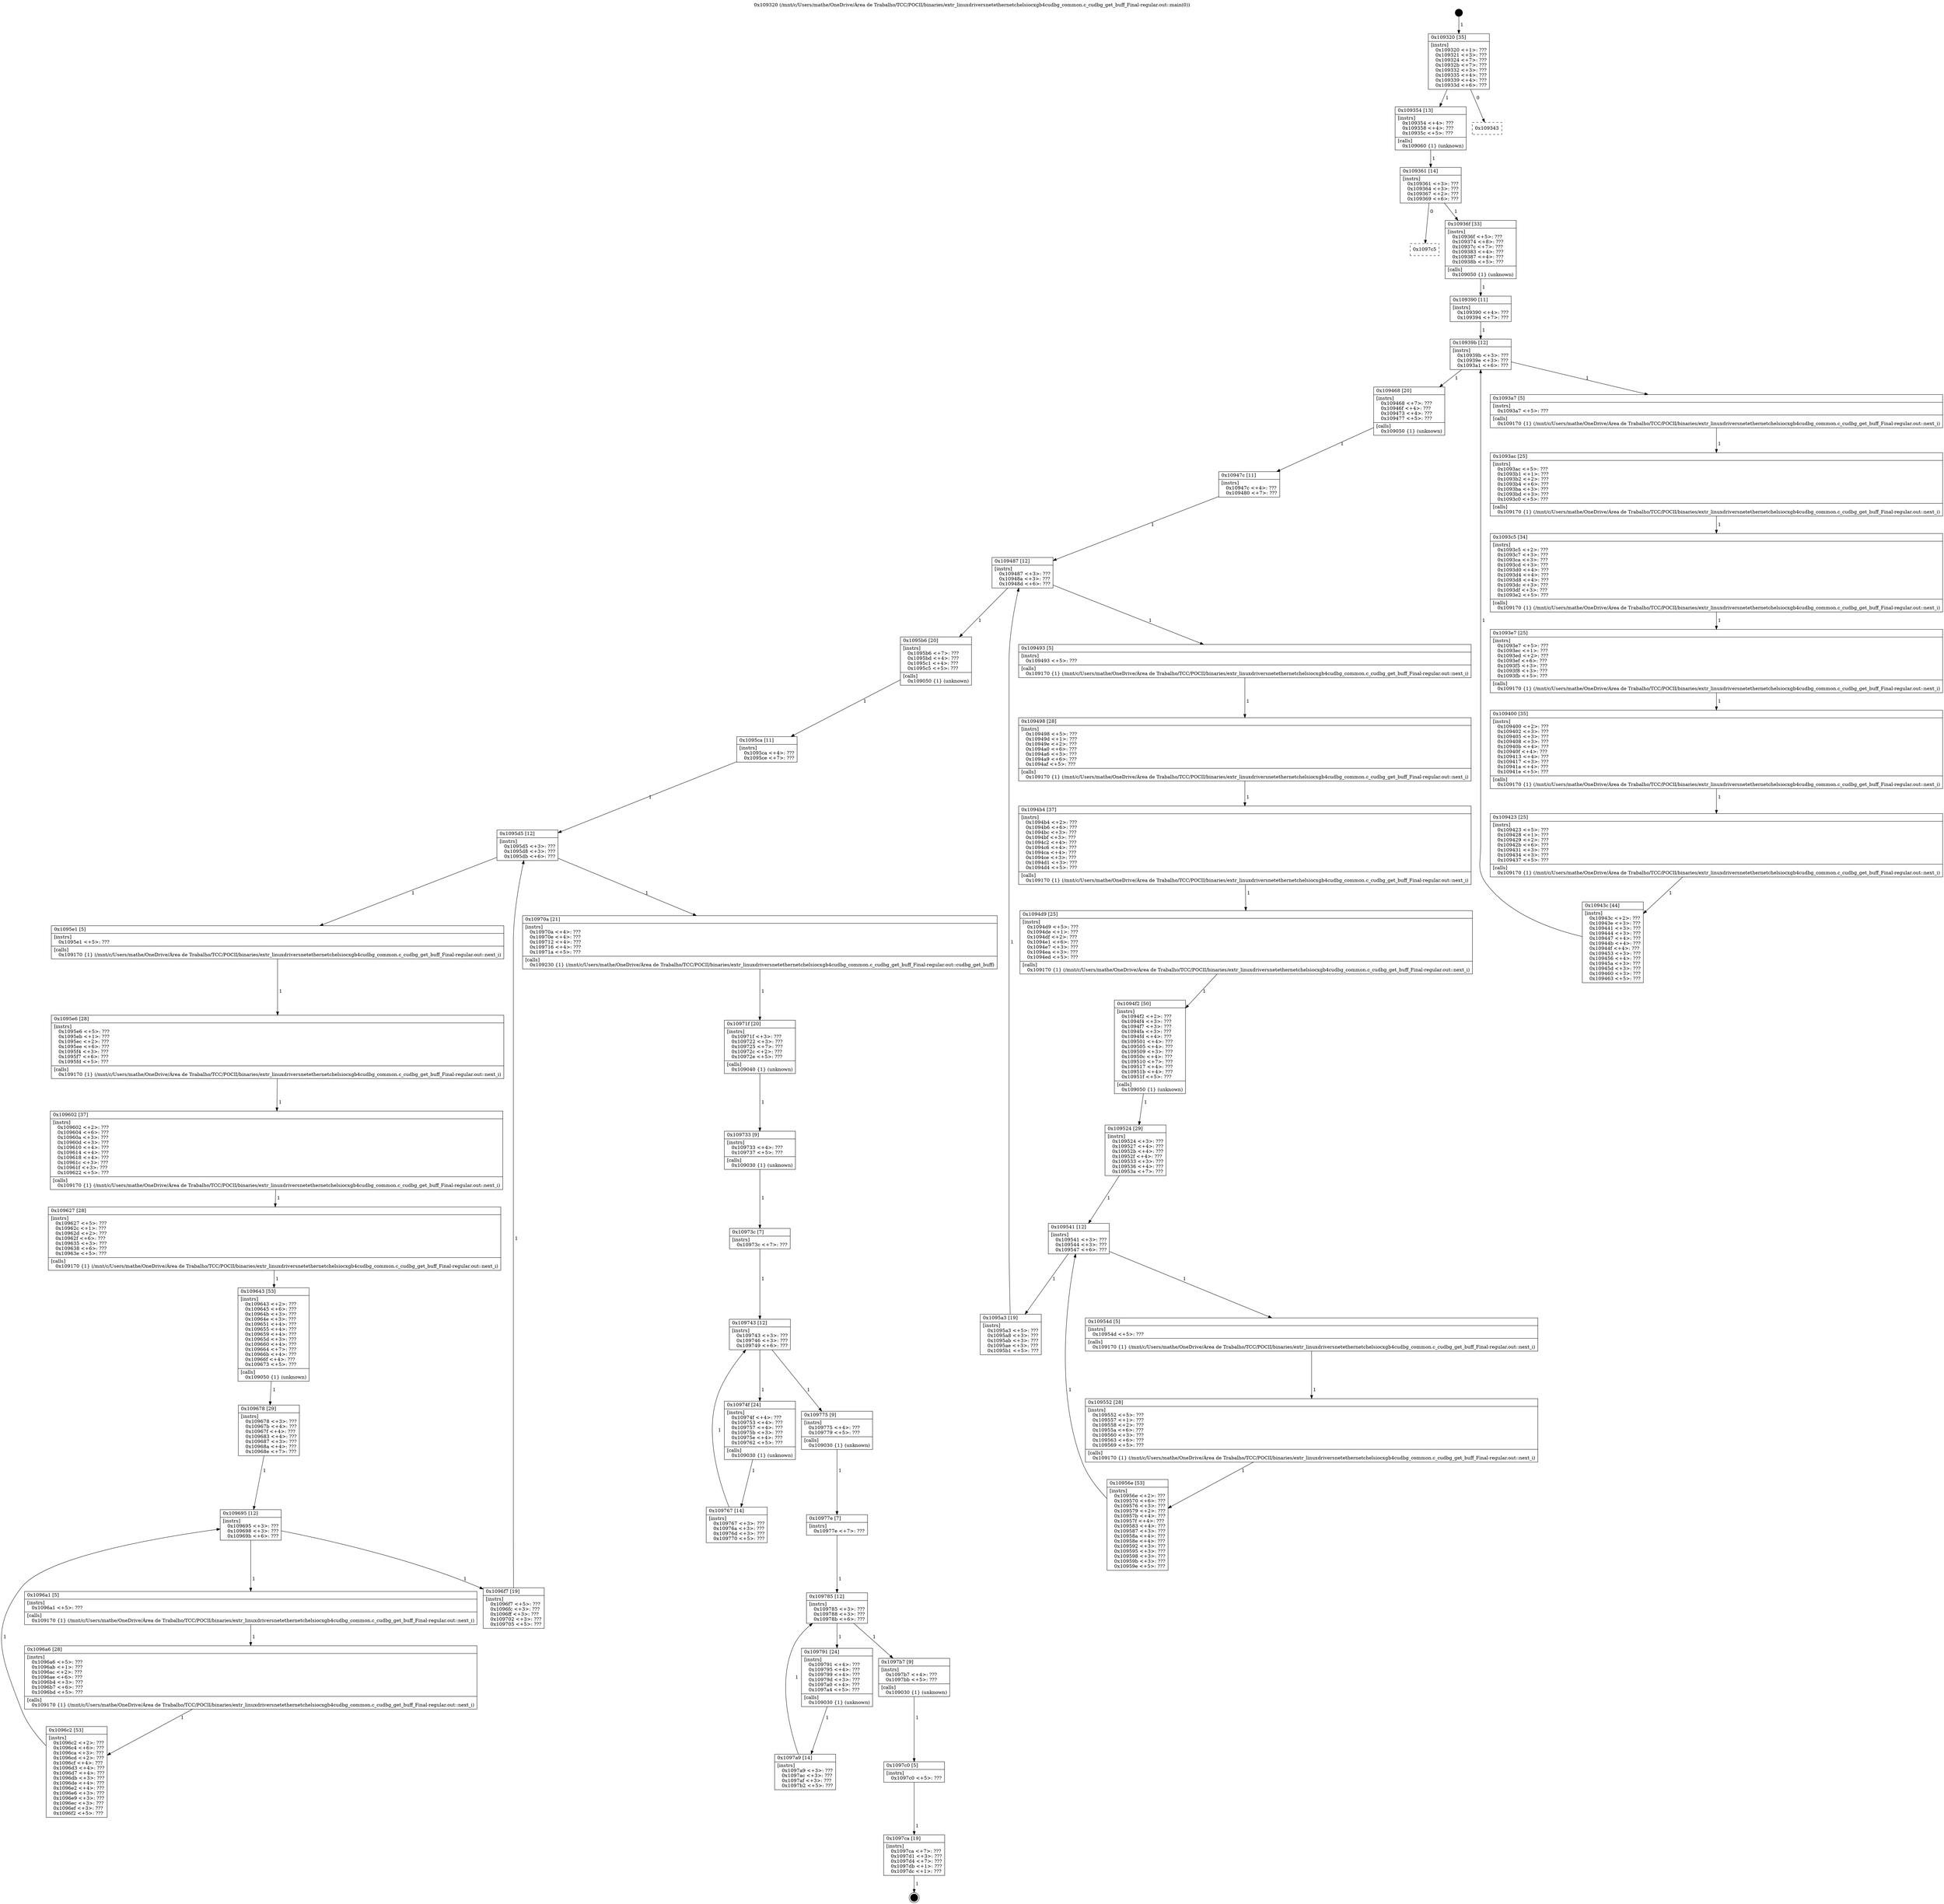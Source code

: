 digraph "0x109320" {
  label = "0x109320 (/mnt/c/Users/mathe/OneDrive/Área de Trabalho/TCC/POCII/binaries/extr_linuxdriversnetethernetchelsiocxgb4cudbg_common.c_cudbg_get_buff_Final-regular.out::main(0))"
  labelloc = "t"
  node[shape=record]

  Entry [label="",width=0.3,height=0.3,shape=circle,fillcolor=black,style=filled]
  "0x109320" [label="{
     0x109320 [35]\l
     | [instrs]\l
     &nbsp;&nbsp;0x109320 \<+1\>: ???\l
     &nbsp;&nbsp;0x109321 \<+3\>: ???\l
     &nbsp;&nbsp;0x109324 \<+7\>: ???\l
     &nbsp;&nbsp;0x10932b \<+7\>: ???\l
     &nbsp;&nbsp;0x109332 \<+3\>: ???\l
     &nbsp;&nbsp;0x109335 \<+4\>: ???\l
     &nbsp;&nbsp;0x109339 \<+4\>: ???\l
     &nbsp;&nbsp;0x10933d \<+6\>: ???\l
  }"]
  "0x109354" [label="{
     0x109354 [13]\l
     | [instrs]\l
     &nbsp;&nbsp;0x109354 \<+4\>: ???\l
     &nbsp;&nbsp;0x109358 \<+4\>: ???\l
     &nbsp;&nbsp;0x10935c \<+5\>: ???\l
     | [calls]\l
     &nbsp;&nbsp;0x109060 \{1\} (unknown)\l
  }"]
  "0x109343" [label="{
     0x109343\l
  }", style=dashed]
  "0x109361" [label="{
     0x109361 [14]\l
     | [instrs]\l
     &nbsp;&nbsp;0x109361 \<+3\>: ???\l
     &nbsp;&nbsp;0x109364 \<+3\>: ???\l
     &nbsp;&nbsp;0x109367 \<+2\>: ???\l
     &nbsp;&nbsp;0x109369 \<+6\>: ???\l
  }"]
  "0x1097c5" [label="{
     0x1097c5\l
  }", style=dashed]
  "0x10936f" [label="{
     0x10936f [33]\l
     | [instrs]\l
     &nbsp;&nbsp;0x10936f \<+5\>: ???\l
     &nbsp;&nbsp;0x109374 \<+8\>: ???\l
     &nbsp;&nbsp;0x10937c \<+7\>: ???\l
     &nbsp;&nbsp;0x109383 \<+4\>: ???\l
     &nbsp;&nbsp;0x109387 \<+4\>: ???\l
     &nbsp;&nbsp;0x10938b \<+5\>: ???\l
     | [calls]\l
     &nbsp;&nbsp;0x109050 \{1\} (unknown)\l
  }"]
  Exit [label="",width=0.3,height=0.3,shape=circle,fillcolor=black,style=filled,peripheries=2]
  "0x10939b" [label="{
     0x10939b [12]\l
     | [instrs]\l
     &nbsp;&nbsp;0x10939b \<+3\>: ???\l
     &nbsp;&nbsp;0x10939e \<+3\>: ???\l
     &nbsp;&nbsp;0x1093a1 \<+6\>: ???\l
  }"]
  "0x109468" [label="{
     0x109468 [20]\l
     | [instrs]\l
     &nbsp;&nbsp;0x109468 \<+7\>: ???\l
     &nbsp;&nbsp;0x10946f \<+4\>: ???\l
     &nbsp;&nbsp;0x109473 \<+4\>: ???\l
     &nbsp;&nbsp;0x109477 \<+5\>: ???\l
     | [calls]\l
     &nbsp;&nbsp;0x109050 \{1\} (unknown)\l
  }"]
  "0x1093a7" [label="{
     0x1093a7 [5]\l
     | [instrs]\l
     &nbsp;&nbsp;0x1093a7 \<+5\>: ???\l
     | [calls]\l
     &nbsp;&nbsp;0x109170 \{1\} (/mnt/c/Users/mathe/OneDrive/Área de Trabalho/TCC/POCII/binaries/extr_linuxdriversnetethernetchelsiocxgb4cudbg_common.c_cudbg_get_buff_Final-regular.out::next_i)\l
  }"]
  "0x1093ac" [label="{
     0x1093ac [25]\l
     | [instrs]\l
     &nbsp;&nbsp;0x1093ac \<+5\>: ???\l
     &nbsp;&nbsp;0x1093b1 \<+1\>: ???\l
     &nbsp;&nbsp;0x1093b2 \<+2\>: ???\l
     &nbsp;&nbsp;0x1093b4 \<+6\>: ???\l
     &nbsp;&nbsp;0x1093ba \<+3\>: ???\l
     &nbsp;&nbsp;0x1093bd \<+3\>: ???\l
     &nbsp;&nbsp;0x1093c0 \<+5\>: ???\l
     | [calls]\l
     &nbsp;&nbsp;0x109170 \{1\} (/mnt/c/Users/mathe/OneDrive/Área de Trabalho/TCC/POCII/binaries/extr_linuxdriversnetethernetchelsiocxgb4cudbg_common.c_cudbg_get_buff_Final-regular.out::next_i)\l
  }"]
  "0x1093c5" [label="{
     0x1093c5 [34]\l
     | [instrs]\l
     &nbsp;&nbsp;0x1093c5 \<+2\>: ???\l
     &nbsp;&nbsp;0x1093c7 \<+3\>: ???\l
     &nbsp;&nbsp;0x1093ca \<+3\>: ???\l
     &nbsp;&nbsp;0x1093cd \<+3\>: ???\l
     &nbsp;&nbsp;0x1093d0 \<+4\>: ???\l
     &nbsp;&nbsp;0x1093d4 \<+4\>: ???\l
     &nbsp;&nbsp;0x1093d8 \<+4\>: ???\l
     &nbsp;&nbsp;0x1093dc \<+3\>: ???\l
     &nbsp;&nbsp;0x1093df \<+3\>: ???\l
     &nbsp;&nbsp;0x1093e2 \<+5\>: ???\l
     | [calls]\l
     &nbsp;&nbsp;0x109170 \{1\} (/mnt/c/Users/mathe/OneDrive/Área de Trabalho/TCC/POCII/binaries/extr_linuxdriversnetethernetchelsiocxgb4cudbg_common.c_cudbg_get_buff_Final-regular.out::next_i)\l
  }"]
  "0x1093e7" [label="{
     0x1093e7 [25]\l
     | [instrs]\l
     &nbsp;&nbsp;0x1093e7 \<+5\>: ???\l
     &nbsp;&nbsp;0x1093ec \<+1\>: ???\l
     &nbsp;&nbsp;0x1093ed \<+2\>: ???\l
     &nbsp;&nbsp;0x1093ef \<+6\>: ???\l
     &nbsp;&nbsp;0x1093f5 \<+3\>: ???\l
     &nbsp;&nbsp;0x1093f8 \<+3\>: ???\l
     &nbsp;&nbsp;0x1093fb \<+5\>: ???\l
     | [calls]\l
     &nbsp;&nbsp;0x109170 \{1\} (/mnt/c/Users/mathe/OneDrive/Área de Trabalho/TCC/POCII/binaries/extr_linuxdriversnetethernetchelsiocxgb4cudbg_common.c_cudbg_get_buff_Final-regular.out::next_i)\l
  }"]
  "0x109400" [label="{
     0x109400 [35]\l
     | [instrs]\l
     &nbsp;&nbsp;0x109400 \<+2\>: ???\l
     &nbsp;&nbsp;0x109402 \<+3\>: ???\l
     &nbsp;&nbsp;0x109405 \<+3\>: ???\l
     &nbsp;&nbsp;0x109408 \<+3\>: ???\l
     &nbsp;&nbsp;0x10940b \<+4\>: ???\l
     &nbsp;&nbsp;0x10940f \<+4\>: ???\l
     &nbsp;&nbsp;0x109413 \<+4\>: ???\l
     &nbsp;&nbsp;0x109417 \<+3\>: ???\l
     &nbsp;&nbsp;0x10941a \<+4\>: ???\l
     &nbsp;&nbsp;0x10941e \<+5\>: ???\l
     | [calls]\l
     &nbsp;&nbsp;0x109170 \{1\} (/mnt/c/Users/mathe/OneDrive/Área de Trabalho/TCC/POCII/binaries/extr_linuxdriversnetethernetchelsiocxgb4cudbg_common.c_cudbg_get_buff_Final-regular.out::next_i)\l
  }"]
  "0x109423" [label="{
     0x109423 [25]\l
     | [instrs]\l
     &nbsp;&nbsp;0x109423 \<+5\>: ???\l
     &nbsp;&nbsp;0x109428 \<+1\>: ???\l
     &nbsp;&nbsp;0x109429 \<+2\>: ???\l
     &nbsp;&nbsp;0x10942b \<+6\>: ???\l
     &nbsp;&nbsp;0x109431 \<+3\>: ???\l
     &nbsp;&nbsp;0x109434 \<+3\>: ???\l
     &nbsp;&nbsp;0x109437 \<+5\>: ???\l
     | [calls]\l
     &nbsp;&nbsp;0x109170 \{1\} (/mnt/c/Users/mathe/OneDrive/Área de Trabalho/TCC/POCII/binaries/extr_linuxdriversnetethernetchelsiocxgb4cudbg_common.c_cudbg_get_buff_Final-regular.out::next_i)\l
  }"]
  "0x10943c" [label="{
     0x10943c [44]\l
     | [instrs]\l
     &nbsp;&nbsp;0x10943c \<+2\>: ???\l
     &nbsp;&nbsp;0x10943e \<+3\>: ???\l
     &nbsp;&nbsp;0x109441 \<+3\>: ???\l
     &nbsp;&nbsp;0x109444 \<+3\>: ???\l
     &nbsp;&nbsp;0x109447 \<+4\>: ???\l
     &nbsp;&nbsp;0x10944b \<+4\>: ???\l
     &nbsp;&nbsp;0x10944f \<+4\>: ???\l
     &nbsp;&nbsp;0x109453 \<+3\>: ???\l
     &nbsp;&nbsp;0x109456 \<+4\>: ???\l
     &nbsp;&nbsp;0x10945a \<+3\>: ???\l
     &nbsp;&nbsp;0x10945d \<+3\>: ???\l
     &nbsp;&nbsp;0x109460 \<+3\>: ???\l
     &nbsp;&nbsp;0x109463 \<+5\>: ???\l
  }"]
  "0x109390" [label="{
     0x109390 [11]\l
     | [instrs]\l
     &nbsp;&nbsp;0x109390 \<+4\>: ???\l
     &nbsp;&nbsp;0x109394 \<+7\>: ???\l
  }"]
  "0x109487" [label="{
     0x109487 [12]\l
     | [instrs]\l
     &nbsp;&nbsp;0x109487 \<+3\>: ???\l
     &nbsp;&nbsp;0x10948a \<+3\>: ???\l
     &nbsp;&nbsp;0x10948d \<+6\>: ???\l
  }"]
  "0x1095b6" [label="{
     0x1095b6 [20]\l
     | [instrs]\l
     &nbsp;&nbsp;0x1095b6 \<+7\>: ???\l
     &nbsp;&nbsp;0x1095bd \<+4\>: ???\l
     &nbsp;&nbsp;0x1095c1 \<+4\>: ???\l
     &nbsp;&nbsp;0x1095c5 \<+5\>: ???\l
     | [calls]\l
     &nbsp;&nbsp;0x109050 \{1\} (unknown)\l
  }"]
  "0x109493" [label="{
     0x109493 [5]\l
     | [instrs]\l
     &nbsp;&nbsp;0x109493 \<+5\>: ???\l
     | [calls]\l
     &nbsp;&nbsp;0x109170 \{1\} (/mnt/c/Users/mathe/OneDrive/Área de Trabalho/TCC/POCII/binaries/extr_linuxdriversnetethernetchelsiocxgb4cudbg_common.c_cudbg_get_buff_Final-regular.out::next_i)\l
  }"]
  "0x109498" [label="{
     0x109498 [28]\l
     | [instrs]\l
     &nbsp;&nbsp;0x109498 \<+5\>: ???\l
     &nbsp;&nbsp;0x10949d \<+1\>: ???\l
     &nbsp;&nbsp;0x10949e \<+2\>: ???\l
     &nbsp;&nbsp;0x1094a0 \<+6\>: ???\l
     &nbsp;&nbsp;0x1094a6 \<+3\>: ???\l
     &nbsp;&nbsp;0x1094a9 \<+6\>: ???\l
     &nbsp;&nbsp;0x1094af \<+5\>: ???\l
     | [calls]\l
     &nbsp;&nbsp;0x109170 \{1\} (/mnt/c/Users/mathe/OneDrive/Área de Trabalho/TCC/POCII/binaries/extr_linuxdriversnetethernetchelsiocxgb4cudbg_common.c_cudbg_get_buff_Final-regular.out::next_i)\l
  }"]
  "0x1094b4" [label="{
     0x1094b4 [37]\l
     | [instrs]\l
     &nbsp;&nbsp;0x1094b4 \<+2\>: ???\l
     &nbsp;&nbsp;0x1094b6 \<+6\>: ???\l
     &nbsp;&nbsp;0x1094bc \<+3\>: ???\l
     &nbsp;&nbsp;0x1094bf \<+3\>: ???\l
     &nbsp;&nbsp;0x1094c2 \<+4\>: ???\l
     &nbsp;&nbsp;0x1094c6 \<+4\>: ???\l
     &nbsp;&nbsp;0x1094ca \<+4\>: ???\l
     &nbsp;&nbsp;0x1094ce \<+3\>: ???\l
     &nbsp;&nbsp;0x1094d1 \<+3\>: ???\l
     &nbsp;&nbsp;0x1094d4 \<+5\>: ???\l
     | [calls]\l
     &nbsp;&nbsp;0x109170 \{1\} (/mnt/c/Users/mathe/OneDrive/Área de Trabalho/TCC/POCII/binaries/extr_linuxdriversnetethernetchelsiocxgb4cudbg_common.c_cudbg_get_buff_Final-regular.out::next_i)\l
  }"]
  "0x1094d9" [label="{
     0x1094d9 [25]\l
     | [instrs]\l
     &nbsp;&nbsp;0x1094d9 \<+5\>: ???\l
     &nbsp;&nbsp;0x1094de \<+1\>: ???\l
     &nbsp;&nbsp;0x1094df \<+2\>: ???\l
     &nbsp;&nbsp;0x1094e1 \<+6\>: ???\l
     &nbsp;&nbsp;0x1094e7 \<+3\>: ???\l
     &nbsp;&nbsp;0x1094ea \<+3\>: ???\l
     &nbsp;&nbsp;0x1094ed \<+5\>: ???\l
     | [calls]\l
     &nbsp;&nbsp;0x109170 \{1\} (/mnt/c/Users/mathe/OneDrive/Área de Trabalho/TCC/POCII/binaries/extr_linuxdriversnetethernetchelsiocxgb4cudbg_common.c_cudbg_get_buff_Final-regular.out::next_i)\l
  }"]
  "0x1094f2" [label="{
     0x1094f2 [50]\l
     | [instrs]\l
     &nbsp;&nbsp;0x1094f2 \<+2\>: ???\l
     &nbsp;&nbsp;0x1094f4 \<+3\>: ???\l
     &nbsp;&nbsp;0x1094f7 \<+3\>: ???\l
     &nbsp;&nbsp;0x1094fa \<+3\>: ???\l
     &nbsp;&nbsp;0x1094fd \<+4\>: ???\l
     &nbsp;&nbsp;0x109501 \<+4\>: ???\l
     &nbsp;&nbsp;0x109505 \<+4\>: ???\l
     &nbsp;&nbsp;0x109509 \<+3\>: ???\l
     &nbsp;&nbsp;0x10950c \<+4\>: ???\l
     &nbsp;&nbsp;0x109510 \<+7\>: ???\l
     &nbsp;&nbsp;0x109517 \<+4\>: ???\l
     &nbsp;&nbsp;0x10951b \<+4\>: ???\l
     &nbsp;&nbsp;0x10951f \<+5\>: ???\l
     | [calls]\l
     &nbsp;&nbsp;0x109050 \{1\} (unknown)\l
  }"]
  "0x109541" [label="{
     0x109541 [12]\l
     | [instrs]\l
     &nbsp;&nbsp;0x109541 \<+3\>: ???\l
     &nbsp;&nbsp;0x109544 \<+3\>: ???\l
     &nbsp;&nbsp;0x109547 \<+6\>: ???\l
  }"]
  "0x1095a3" [label="{
     0x1095a3 [19]\l
     | [instrs]\l
     &nbsp;&nbsp;0x1095a3 \<+5\>: ???\l
     &nbsp;&nbsp;0x1095a8 \<+3\>: ???\l
     &nbsp;&nbsp;0x1095ab \<+3\>: ???\l
     &nbsp;&nbsp;0x1095ae \<+3\>: ???\l
     &nbsp;&nbsp;0x1095b1 \<+5\>: ???\l
  }"]
  "0x10954d" [label="{
     0x10954d [5]\l
     | [instrs]\l
     &nbsp;&nbsp;0x10954d \<+5\>: ???\l
     | [calls]\l
     &nbsp;&nbsp;0x109170 \{1\} (/mnt/c/Users/mathe/OneDrive/Área de Trabalho/TCC/POCII/binaries/extr_linuxdriversnetethernetchelsiocxgb4cudbg_common.c_cudbg_get_buff_Final-regular.out::next_i)\l
  }"]
  "0x109552" [label="{
     0x109552 [28]\l
     | [instrs]\l
     &nbsp;&nbsp;0x109552 \<+5\>: ???\l
     &nbsp;&nbsp;0x109557 \<+1\>: ???\l
     &nbsp;&nbsp;0x109558 \<+2\>: ???\l
     &nbsp;&nbsp;0x10955a \<+6\>: ???\l
     &nbsp;&nbsp;0x109560 \<+3\>: ???\l
     &nbsp;&nbsp;0x109563 \<+6\>: ???\l
     &nbsp;&nbsp;0x109569 \<+5\>: ???\l
     | [calls]\l
     &nbsp;&nbsp;0x109170 \{1\} (/mnt/c/Users/mathe/OneDrive/Área de Trabalho/TCC/POCII/binaries/extr_linuxdriversnetethernetchelsiocxgb4cudbg_common.c_cudbg_get_buff_Final-regular.out::next_i)\l
  }"]
  "0x10956e" [label="{
     0x10956e [53]\l
     | [instrs]\l
     &nbsp;&nbsp;0x10956e \<+2\>: ???\l
     &nbsp;&nbsp;0x109570 \<+6\>: ???\l
     &nbsp;&nbsp;0x109576 \<+3\>: ???\l
     &nbsp;&nbsp;0x109579 \<+2\>: ???\l
     &nbsp;&nbsp;0x10957b \<+4\>: ???\l
     &nbsp;&nbsp;0x10957f \<+4\>: ???\l
     &nbsp;&nbsp;0x109583 \<+4\>: ???\l
     &nbsp;&nbsp;0x109587 \<+3\>: ???\l
     &nbsp;&nbsp;0x10958a \<+4\>: ???\l
     &nbsp;&nbsp;0x10958e \<+4\>: ???\l
     &nbsp;&nbsp;0x109592 \<+3\>: ???\l
     &nbsp;&nbsp;0x109595 \<+3\>: ???\l
     &nbsp;&nbsp;0x109598 \<+3\>: ???\l
     &nbsp;&nbsp;0x10959b \<+3\>: ???\l
     &nbsp;&nbsp;0x10959e \<+5\>: ???\l
  }"]
  "0x109524" [label="{
     0x109524 [29]\l
     | [instrs]\l
     &nbsp;&nbsp;0x109524 \<+3\>: ???\l
     &nbsp;&nbsp;0x109527 \<+4\>: ???\l
     &nbsp;&nbsp;0x10952b \<+4\>: ???\l
     &nbsp;&nbsp;0x10952f \<+4\>: ???\l
     &nbsp;&nbsp;0x109533 \<+3\>: ???\l
     &nbsp;&nbsp;0x109536 \<+4\>: ???\l
     &nbsp;&nbsp;0x10953a \<+7\>: ???\l
  }"]
  "0x1097ca" [label="{
     0x1097ca [19]\l
     | [instrs]\l
     &nbsp;&nbsp;0x1097ca \<+7\>: ???\l
     &nbsp;&nbsp;0x1097d1 \<+3\>: ???\l
     &nbsp;&nbsp;0x1097d4 \<+7\>: ???\l
     &nbsp;&nbsp;0x1097db \<+1\>: ???\l
     &nbsp;&nbsp;0x1097dc \<+1\>: ???\l
  }"]
  "0x10947c" [label="{
     0x10947c [11]\l
     | [instrs]\l
     &nbsp;&nbsp;0x10947c \<+4\>: ???\l
     &nbsp;&nbsp;0x109480 \<+7\>: ???\l
  }"]
  "0x1095d5" [label="{
     0x1095d5 [12]\l
     | [instrs]\l
     &nbsp;&nbsp;0x1095d5 \<+3\>: ???\l
     &nbsp;&nbsp;0x1095d8 \<+3\>: ???\l
     &nbsp;&nbsp;0x1095db \<+6\>: ???\l
  }"]
  "0x10970a" [label="{
     0x10970a [21]\l
     | [instrs]\l
     &nbsp;&nbsp;0x10970a \<+4\>: ???\l
     &nbsp;&nbsp;0x10970e \<+4\>: ???\l
     &nbsp;&nbsp;0x109712 \<+4\>: ???\l
     &nbsp;&nbsp;0x109716 \<+4\>: ???\l
     &nbsp;&nbsp;0x10971a \<+5\>: ???\l
     | [calls]\l
     &nbsp;&nbsp;0x109230 \{1\} (/mnt/c/Users/mathe/OneDrive/Área de Trabalho/TCC/POCII/binaries/extr_linuxdriversnetethernetchelsiocxgb4cudbg_common.c_cudbg_get_buff_Final-regular.out::cudbg_get_buff)\l
  }"]
  "0x1095e1" [label="{
     0x1095e1 [5]\l
     | [instrs]\l
     &nbsp;&nbsp;0x1095e1 \<+5\>: ???\l
     | [calls]\l
     &nbsp;&nbsp;0x109170 \{1\} (/mnt/c/Users/mathe/OneDrive/Área de Trabalho/TCC/POCII/binaries/extr_linuxdriversnetethernetchelsiocxgb4cudbg_common.c_cudbg_get_buff_Final-regular.out::next_i)\l
  }"]
  "0x1095e6" [label="{
     0x1095e6 [28]\l
     | [instrs]\l
     &nbsp;&nbsp;0x1095e6 \<+5\>: ???\l
     &nbsp;&nbsp;0x1095eb \<+1\>: ???\l
     &nbsp;&nbsp;0x1095ec \<+2\>: ???\l
     &nbsp;&nbsp;0x1095ee \<+6\>: ???\l
     &nbsp;&nbsp;0x1095f4 \<+3\>: ???\l
     &nbsp;&nbsp;0x1095f7 \<+6\>: ???\l
     &nbsp;&nbsp;0x1095fd \<+5\>: ???\l
     | [calls]\l
     &nbsp;&nbsp;0x109170 \{1\} (/mnt/c/Users/mathe/OneDrive/Área de Trabalho/TCC/POCII/binaries/extr_linuxdriversnetethernetchelsiocxgb4cudbg_common.c_cudbg_get_buff_Final-regular.out::next_i)\l
  }"]
  "0x109602" [label="{
     0x109602 [37]\l
     | [instrs]\l
     &nbsp;&nbsp;0x109602 \<+2\>: ???\l
     &nbsp;&nbsp;0x109604 \<+6\>: ???\l
     &nbsp;&nbsp;0x10960a \<+3\>: ???\l
     &nbsp;&nbsp;0x10960d \<+3\>: ???\l
     &nbsp;&nbsp;0x109610 \<+4\>: ???\l
     &nbsp;&nbsp;0x109614 \<+4\>: ???\l
     &nbsp;&nbsp;0x109618 \<+4\>: ???\l
     &nbsp;&nbsp;0x10961c \<+3\>: ???\l
     &nbsp;&nbsp;0x10961f \<+3\>: ???\l
     &nbsp;&nbsp;0x109622 \<+5\>: ???\l
     | [calls]\l
     &nbsp;&nbsp;0x109170 \{1\} (/mnt/c/Users/mathe/OneDrive/Área de Trabalho/TCC/POCII/binaries/extr_linuxdriversnetethernetchelsiocxgb4cudbg_common.c_cudbg_get_buff_Final-regular.out::next_i)\l
  }"]
  "0x109627" [label="{
     0x109627 [28]\l
     | [instrs]\l
     &nbsp;&nbsp;0x109627 \<+5\>: ???\l
     &nbsp;&nbsp;0x10962c \<+1\>: ???\l
     &nbsp;&nbsp;0x10962d \<+2\>: ???\l
     &nbsp;&nbsp;0x10962f \<+6\>: ???\l
     &nbsp;&nbsp;0x109635 \<+3\>: ???\l
     &nbsp;&nbsp;0x109638 \<+6\>: ???\l
     &nbsp;&nbsp;0x10963e \<+5\>: ???\l
     | [calls]\l
     &nbsp;&nbsp;0x109170 \{1\} (/mnt/c/Users/mathe/OneDrive/Área de Trabalho/TCC/POCII/binaries/extr_linuxdriversnetethernetchelsiocxgb4cudbg_common.c_cudbg_get_buff_Final-regular.out::next_i)\l
  }"]
  "0x109643" [label="{
     0x109643 [53]\l
     | [instrs]\l
     &nbsp;&nbsp;0x109643 \<+2\>: ???\l
     &nbsp;&nbsp;0x109645 \<+6\>: ???\l
     &nbsp;&nbsp;0x10964b \<+3\>: ???\l
     &nbsp;&nbsp;0x10964e \<+3\>: ???\l
     &nbsp;&nbsp;0x109651 \<+4\>: ???\l
     &nbsp;&nbsp;0x109655 \<+4\>: ???\l
     &nbsp;&nbsp;0x109659 \<+4\>: ???\l
     &nbsp;&nbsp;0x10965d \<+3\>: ???\l
     &nbsp;&nbsp;0x109660 \<+4\>: ???\l
     &nbsp;&nbsp;0x109664 \<+7\>: ???\l
     &nbsp;&nbsp;0x10966b \<+4\>: ???\l
     &nbsp;&nbsp;0x10966f \<+4\>: ???\l
     &nbsp;&nbsp;0x109673 \<+5\>: ???\l
     | [calls]\l
     &nbsp;&nbsp;0x109050 \{1\} (unknown)\l
  }"]
  "0x109695" [label="{
     0x109695 [12]\l
     | [instrs]\l
     &nbsp;&nbsp;0x109695 \<+3\>: ???\l
     &nbsp;&nbsp;0x109698 \<+3\>: ???\l
     &nbsp;&nbsp;0x10969b \<+6\>: ???\l
  }"]
  "0x1096f7" [label="{
     0x1096f7 [19]\l
     | [instrs]\l
     &nbsp;&nbsp;0x1096f7 \<+5\>: ???\l
     &nbsp;&nbsp;0x1096fc \<+3\>: ???\l
     &nbsp;&nbsp;0x1096ff \<+3\>: ???\l
     &nbsp;&nbsp;0x109702 \<+3\>: ???\l
     &nbsp;&nbsp;0x109705 \<+5\>: ???\l
  }"]
  "0x1096a1" [label="{
     0x1096a1 [5]\l
     | [instrs]\l
     &nbsp;&nbsp;0x1096a1 \<+5\>: ???\l
     | [calls]\l
     &nbsp;&nbsp;0x109170 \{1\} (/mnt/c/Users/mathe/OneDrive/Área de Trabalho/TCC/POCII/binaries/extr_linuxdriversnetethernetchelsiocxgb4cudbg_common.c_cudbg_get_buff_Final-regular.out::next_i)\l
  }"]
  "0x1096a6" [label="{
     0x1096a6 [28]\l
     | [instrs]\l
     &nbsp;&nbsp;0x1096a6 \<+5\>: ???\l
     &nbsp;&nbsp;0x1096ab \<+1\>: ???\l
     &nbsp;&nbsp;0x1096ac \<+2\>: ???\l
     &nbsp;&nbsp;0x1096ae \<+6\>: ???\l
     &nbsp;&nbsp;0x1096b4 \<+3\>: ???\l
     &nbsp;&nbsp;0x1096b7 \<+6\>: ???\l
     &nbsp;&nbsp;0x1096bd \<+5\>: ???\l
     | [calls]\l
     &nbsp;&nbsp;0x109170 \{1\} (/mnt/c/Users/mathe/OneDrive/Área de Trabalho/TCC/POCII/binaries/extr_linuxdriversnetethernetchelsiocxgb4cudbg_common.c_cudbg_get_buff_Final-regular.out::next_i)\l
  }"]
  "0x1096c2" [label="{
     0x1096c2 [53]\l
     | [instrs]\l
     &nbsp;&nbsp;0x1096c2 \<+2\>: ???\l
     &nbsp;&nbsp;0x1096c4 \<+6\>: ???\l
     &nbsp;&nbsp;0x1096ca \<+3\>: ???\l
     &nbsp;&nbsp;0x1096cd \<+2\>: ???\l
     &nbsp;&nbsp;0x1096cf \<+4\>: ???\l
     &nbsp;&nbsp;0x1096d3 \<+4\>: ???\l
     &nbsp;&nbsp;0x1096d7 \<+4\>: ???\l
     &nbsp;&nbsp;0x1096db \<+3\>: ???\l
     &nbsp;&nbsp;0x1096de \<+4\>: ???\l
     &nbsp;&nbsp;0x1096e2 \<+4\>: ???\l
     &nbsp;&nbsp;0x1096e6 \<+3\>: ???\l
     &nbsp;&nbsp;0x1096e9 \<+3\>: ???\l
     &nbsp;&nbsp;0x1096ec \<+3\>: ???\l
     &nbsp;&nbsp;0x1096ef \<+3\>: ???\l
     &nbsp;&nbsp;0x1096f2 \<+5\>: ???\l
  }"]
  "0x109678" [label="{
     0x109678 [29]\l
     | [instrs]\l
     &nbsp;&nbsp;0x109678 \<+3\>: ???\l
     &nbsp;&nbsp;0x10967b \<+4\>: ???\l
     &nbsp;&nbsp;0x10967f \<+4\>: ???\l
     &nbsp;&nbsp;0x109683 \<+4\>: ???\l
     &nbsp;&nbsp;0x109687 \<+3\>: ???\l
     &nbsp;&nbsp;0x10968a \<+4\>: ???\l
     &nbsp;&nbsp;0x10968e \<+7\>: ???\l
  }"]
  "0x1097c0" [label="{
     0x1097c0 [5]\l
     | [instrs]\l
     &nbsp;&nbsp;0x1097c0 \<+5\>: ???\l
  }"]
  "0x1095ca" [label="{
     0x1095ca [11]\l
     | [instrs]\l
     &nbsp;&nbsp;0x1095ca \<+4\>: ???\l
     &nbsp;&nbsp;0x1095ce \<+7\>: ???\l
  }"]
  "0x10971f" [label="{
     0x10971f [20]\l
     | [instrs]\l
     &nbsp;&nbsp;0x10971f \<+3\>: ???\l
     &nbsp;&nbsp;0x109722 \<+3\>: ???\l
     &nbsp;&nbsp;0x109725 \<+7\>: ???\l
     &nbsp;&nbsp;0x10972c \<+2\>: ???\l
     &nbsp;&nbsp;0x10972e \<+5\>: ???\l
     | [calls]\l
     &nbsp;&nbsp;0x109040 \{1\} (unknown)\l
  }"]
  "0x109733" [label="{
     0x109733 [9]\l
     | [instrs]\l
     &nbsp;&nbsp;0x109733 \<+4\>: ???\l
     &nbsp;&nbsp;0x109737 \<+5\>: ???\l
     | [calls]\l
     &nbsp;&nbsp;0x109030 \{1\} (unknown)\l
  }"]
  "0x109743" [label="{
     0x109743 [12]\l
     | [instrs]\l
     &nbsp;&nbsp;0x109743 \<+3\>: ???\l
     &nbsp;&nbsp;0x109746 \<+3\>: ???\l
     &nbsp;&nbsp;0x109749 \<+6\>: ???\l
  }"]
  "0x109775" [label="{
     0x109775 [9]\l
     | [instrs]\l
     &nbsp;&nbsp;0x109775 \<+4\>: ???\l
     &nbsp;&nbsp;0x109779 \<+5\>: ???\l
     | [calls]\l
     &nbsp;&nbsp;0x109030 \{1\} (unknown)\l
  }"]
  "0x10974f" [label="{
     0x10974f [24]\l
     | [instrs]\l
     &nbsp;&nbsp;0x10974f \<+4\>: ???\l
     &nbsp;&nbsp;0x109753 \<+4\>: ???\l
     &nbsp;&nbsp;0x109757 \<+4\>: ???\l
     &nbsp;&nbsp;0x10975b \<+3\>: ???\l
     &nbsp;&nbsp;0x10975e \<+4\>: ???\l
     &nbsp;&nbsp;0x109762 \<+5\>: ???\l
     | [calls]\l
     &nbsp;&nbsp;0x109030 \{1\} (unknown)\l
  }"]
  "0x109767" [label="{
     0x109767 [14]\l
     | [instrs]\l
     &nbsp;&nbsp;0x109767 \<+3\>: ???\l
     &nbsp;&nbsp;0x10976a \<+3\>: ???\l
     &nbsp;&nbsp;0x10976d \<+3\>: ???\l
     &nbsp;&nbsp;0x109770 \<+5\>: ???\l
  }"]
  "0x10973c" [label="{
     0x10973c [7]\l
     | [instrs]\l
     &nbsp;&nbsp;0x10973c \<+7\>: ???\l
  }"]
  "0x109785" [label="{
     0x109785 [12]\l
     | [instrs]\l
     &nbsp;&nbsp;0x109785 \<+3\>: ???\l
     &nbsp;&nbsp;0x109788 \<+3\>: ???\l
     &nbsp;&nbsp;0x10978b \<+6\>: ???\l
  }"]
  "0x1097b7" [label="{
     0x1097b7 [9]\l
     | [instrs]\l
     &nbsp;&nbsp;0x1097b7 \<+4\>: ???\l
     &nbsp;&nbsp;0x1097bb \<+5\>: ???\l
     | [calls]\l
     &nbsp;&nbsp;0x109030 \{1\} (unknown)\l
  }"]
  "0x109791" [label="{
     0x109791 [24]\l
     | [instrs]\l
     &nbsp;&nbsp;0x109791 \<+4\>: ???\l
     &nbsp;&nbsp;0x109795 \<+4\>: ???\l
     &nbsp;&nbsp;0x109799 \<+4\>: ???\l
     &nbsp;&nbsp;0x10979d \<+3\>: ???\l
     &nbsp;&nbsp;0x1097a0 \<+4\>: ???\l
     &nbsp;&nbsp;0x1097a4 \<+5\>: ???\l
     | [calls]\l
     &nbsp;&nbsp;0x109030 \{1\} (unknown)\l
  }"]
  "0x1097a9" [label="{
     0x1097a9 [14]\l
     | [instrs]\l
     &nbsp;&nbsp;0x1097a9 \<+3\>: ???\l
     &nbsp;&nbsp;0x1097ac \<+3\>: ???\l
     &nbsp;&nbsp;0x1097af \<+3\>: ???\l
     &nbsp;&nbsp;0x1097b2 \<+5\>: ???\l
  }"]
  "0x10977e" [label="{
     0x10977e [7]\l
     | [instrs]\l
     &nbsp;&nbsp;0x10977e \<+7\>: ???\l
  }"]
  Entry -> "0x109320" [label=" 1"]
  "0x109320" -> "0x109354" [label=" 1"]
  "0x109320" -> "0x109343" [label=" 0"]
  "0x109354" -> "0x109361" [label=" 1"]
  "0x109361" -> "0x1097c5" [label=" 0"]
  "0x109361" -> "0x10936f" [label=" 1"]
  "0x1097ca" -> Exit [label=" 1"]
  "0x10936f" -> "0x109390" [label=" 1"]
  "0x10939b" -> "0x109468" [label=" 1"]
  "0x10939b" -> "0x1093a7" [label=" 1"]
  "0x1093a7" -> "0x1093ac" [label=" 1"]
  "0x1093ac" -> "0x1093c5" [label=" 1"]
  "0x1093c5" -> "0x1093e7" [label=" 1"]
  "0x1093e7" -> "0x109400" [label=" 1"]
  "0x109400" -> "0x109423" [label=" 1"]
  "0x109423" -> "0x10943c" [label=" 1"]
  "0x109390" -> "0x10939b" [label=" 1"]
  "0x10943c" -> "0x10939b" [label=" 1"]
  "0x109468" -> "0x10947c" [label=" 1"]
  "0x109487" -> "0x1095b6" [label=" 1"]
  "0x109487" -> "0x109493" [label=" 1"]
  "0x109493" -> "0x109498" [label=" 1"]
  "0x109498" -> "0x1094b4" [label=" 1"]
  "0x1094b4" -> "0x1094d9" [label=" 1"]
  "0x1094d9" -> "0x1094f2" [label=" 1"]
  "0x1094f2" -> "0x109524" [label=" 1"]
  "0x109541" -> "0x1095a3" [label=" 1"]
  "0x109541" -> "0x10954d" [label=" 1"]
  "0x10954d" -> "0x109552" [label=" 1"]
  "0x109552" -> "0x10956e" [label=" 1"]
  "0x109524" -> "0x109541" [label=" 1"]
  "0x10956e" -> "0x109541" [label=" 1"]
  "0x1097c0" -> "0x1097ca" [label=" 1"]
  "0x10947c" -> "0x109487" [label=" 1"]
  "0x1095a3" -> "0x109487" [label=" 1"]
  "0x1095b6" -> "0x1095ca" [label=" 1"]
  "0x1095d5" -> "0x10970a" [label=" 1"]
  "0x1095d5" -> "0x1095e1" [label=" 1"]
  "0x1095e1" -> "0x1095e6" [label=" 1"]
  "0x1095e6" -> "0x109602" [label=" 1"]
  "0x109602" -> "0x109627" [label=" 1"]
  "0x109627" -> "0x109643" [label=" 1"]
  "0x109643" -> "0x109678" [label=" 1"]
  "0x109695" -> "0x1096f7" [label=" 1"]
  "0x109695" -> "0x1096a1" [label=" 1"]
  "0x1096a1" -> "0x1096a6" [label=" 1"]
  "0x1096a6" -> "0x1096c2" [label=" 1"]
  "0x109678" -> "0x109695" [label=" 1"]
  "0x1096c2" -> "0x109695" [label=" 1"]
  "0x1097b7" -> "0x1097c0" [label=" 1"]
  "0x1095ca" -> "0x1095d5" [label=" 1"]
  "0x1096f7" -> "0x1095d5" [label=" 1"]
  "0x10970a" -> "0x10971f" [label=" 1"]
  "0x10971f" -> "0x109733" [label=" 1"]
  "0x109733" -> "0x10973c" [label=" 1"]
  "0x109743" -> "0x109775" [label=" 1"]
  "0x109743" -> "0x10974f" [label=" 1"]
  "0x10974f" -> "0x109767" [label=" 1"]
  "0x10973c" -> "0x109743" [label=" 1"]
  "0x109767" -> "0x109743" [label=" 1"]
  "0x109775" -> "0x10977e" [label=" 1"]
  "0x109785" -> "0x1097b7" [label=" 1"]
  "0x109785" -> "0x109791" [label=" 1"]
  "0x109791" -> "0x1097a9" [label=" 1"]
  "0x10977e" -> "0x109785" [label=" 1"]
  "0x1097a9" -> "0x109785" [label=" 1"]
}
